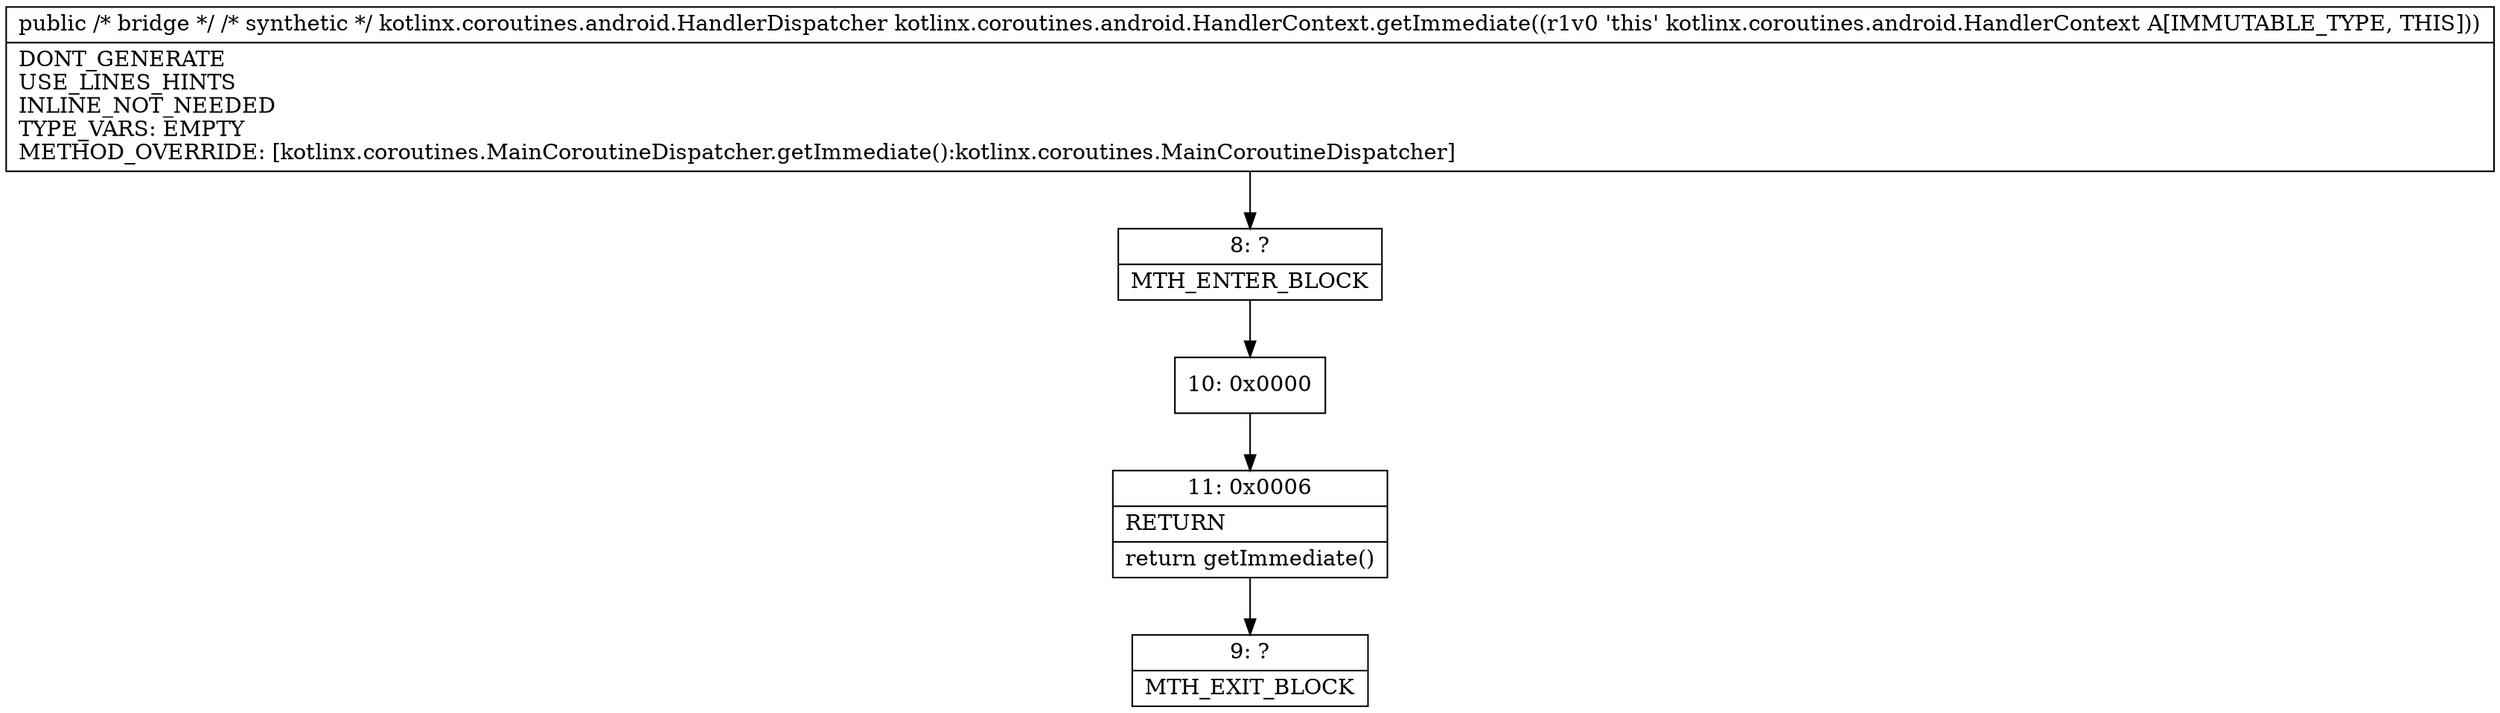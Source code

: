 digraph "CFG forkotlinx.coroutines.android.HandlerContext.getImmediate()Lkotlinx\/coroutines\/android\/HandlerDispatcher;" {
Node_8 [shape=record,label="{8\:\ ?|MTH_ENTER_BLOCK\l}"];
Node_10 [shape=record,label="{10\:\ 0x0000}"];
Node_11 [shape=record,label="{11\:\ 0x0006|RETURN\l|return getImmediate()\l}"];
Node_9 [shape=record,label="{9\:\ ?|MTH_EXIT_BLOCK\l}"];
MethodNode[shape=record,label="{public \/* bridge *\/ \/* synthetic *\/ kotlinx.coroutines.android.HandlerDispatcher kotlinx.coroutines.android.HandlerContext.getImmediate((r1v0 'this' kotlinx.coroutines.android.HandlerContext A[IMMUTABLE_TYPE, THIS]))  | DONT_GENERATE\lUSE_LINES_HINTS\lINLINE_NOT_NEEDED\lTYPE_VARS: EMPTY\lMETHOD_OVERRIDE: [kotlinx.coroutines.MainCoroutineDispatcher.getImmediate():kotlinx.coroutines.MainCoroutineDispatcher]\l}"];
MethodNode -> Node_8;Node_8 -> Node_10;
Node_10 -> Node_11;
Node_11 -> Node_9;
}

